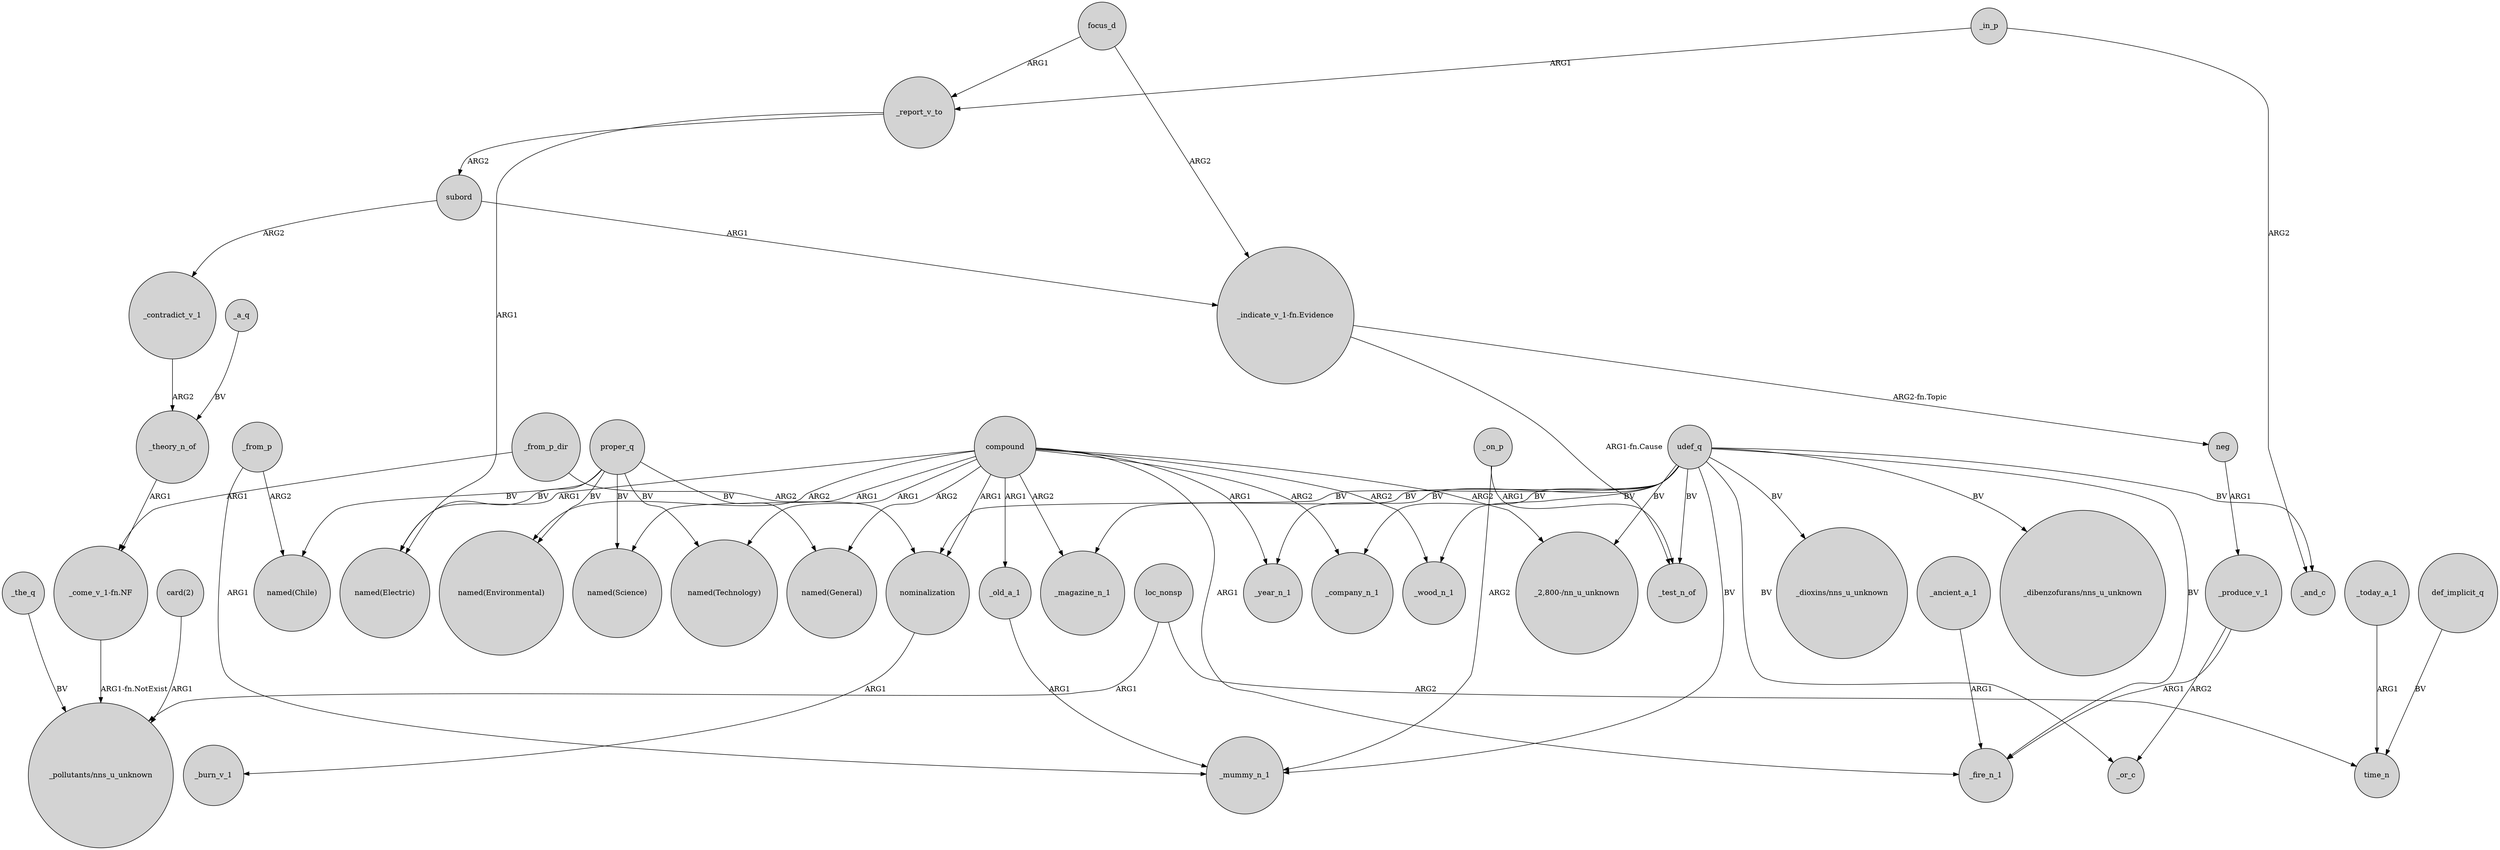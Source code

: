 digraph {
	node [shape=circle style=filled]
	focus_d -> _report_v_to [label=ARG1]
	_the_q -> "_pollutants/nns_u_unknown" [label=BV]
	neg -> _produce_v_1 [label=ARG1]
	udef_q -> _company_n_1 [label=BV]
	_theory_n_of -> "_come_v_1-fn.NF" [label=ARG1]
	compound -> "named(Science)" [label=ARG1]
	"_indicate_v_1-fn.Evidence" -> neg [label="ARG2-fn.Topic"]
	_today_a_1 -> time_n [label=ARG1]
	"card(2)" -> "_pollutants/nns_u_unknown" [label=ARG1]
	def_implicit_q -> time_n [label=BV]
	_on_p -> _test_n_of [label=ARG1]
	compound -> _company_n_1 [label=ARG2]
	proper_q -> "named(General)" [label=BV]
	udef_q -> _wood_n_1 [label=BV]
	compound -> "named(Technology)" [label=ARG1]
	proper_q -> "named(Science)" [label=BV]
	udef_q -> _test_n_of [label=BV]
	_old_a_1 -> _mummy_n_1 [label=ARG1]
	compound -> "named(Electric)" [label=ARG1]
	subord -> "_indicate_v_1-fn.Evidence" [label=ARG1]
	_from_p_dir -> nominalization [label=ARG2]
	compound -> "named(General)" [label=ARG2]
	udef_q -> _or_c [label=BV]
	compound -> _fire_n_1 [label=ARG1]
	_produce_v_1 -> _or_c [label=ARG2]
	loc_nonsp -> time_n [label=ARG2]
	compound -> _old_a_1 [label=ARG1]
	udef_q -> _magazine_n_1 [label=BV]
	_in_p -> _report_v_to [label=ARG1]
	_contradict_v_1 -> _theory_n_of [label=ARG2]
	_a_q -> _theory_n_of [label=BV]
	_report_v_to -> "named(Electric)" [label=ARG1]
	udef_q -> _fire_n_1 [label=BV]
	proper_q -> "named(Chile)" [label=BV]
	proper_q -> "named(Electric)" [label=BV]
	nominalization -> _burn_v_1 [label=ARG1]
	udef_q -> nominalization [label=BV]
	_report_v_to -> subord [label=ARG2]
	focus_d -> "_indicate_v_1-fn.Evidence" [label=ARG2]
	compound -> _magazine_n_1 [label=ARG2]
	proper_q -> "named(Environmental)" [label=BV]
	"_come_v_1-fn.NF" -> "_pollutants/nns_u_unknown" [label="ARG1-fn.NotExist"]
	compound -> "_2,800-/nn_u_unknown" [label=ARG2]
	"_indicate_v_1-fn.Evidence" -> _test_n_of [label="ARG1-fn.Cause"]
	udef_q -> _year_n_1 [label=BV]
	compound -> _wood_n_1 [label=ARG2]
	udef_q -> _mummy_n_1 [label=BV]
	_from_p -> "named(Chile)" [label=ARG2]
	proper_q -> "named(Technology)" [label=BV]
	_from_p -> _mummy_n_1 [label=ARG1]
	_ancient_a_1 -> _fire_n_1 [label=ARG1]
	_on_p -> _mummy_n_1 [label=ARG2]
	subord -> _contradict_v_1 [label=ARG2]
	_from_p_dir -> "_come_v_1-fn.NF" [label=ARG1]
	udef_q -> _and_c [label=BV]
	compound -> _year_n_1 [label=ARG1]
	udef_q -> "_dioxins/nns_u_unknown" [label=BV]
	udef_q -> "_dibenzofurans/nns_u_unknown" [label=BV]
	loc_nonsp -> "_pollutants/nns_u_unknown" [label=ARG1]
	compound -> nominalization [label=ARG1]
	udef_q -> "_2,800-/nn_u_unknown" [label=BV]
	_in_p -> _and_c [label=ARG2]
	_produce_v_1 -> _fire_n_1 [label=ARG1]
	compound -> "named(Environmental)" [label=ARG2]
}
